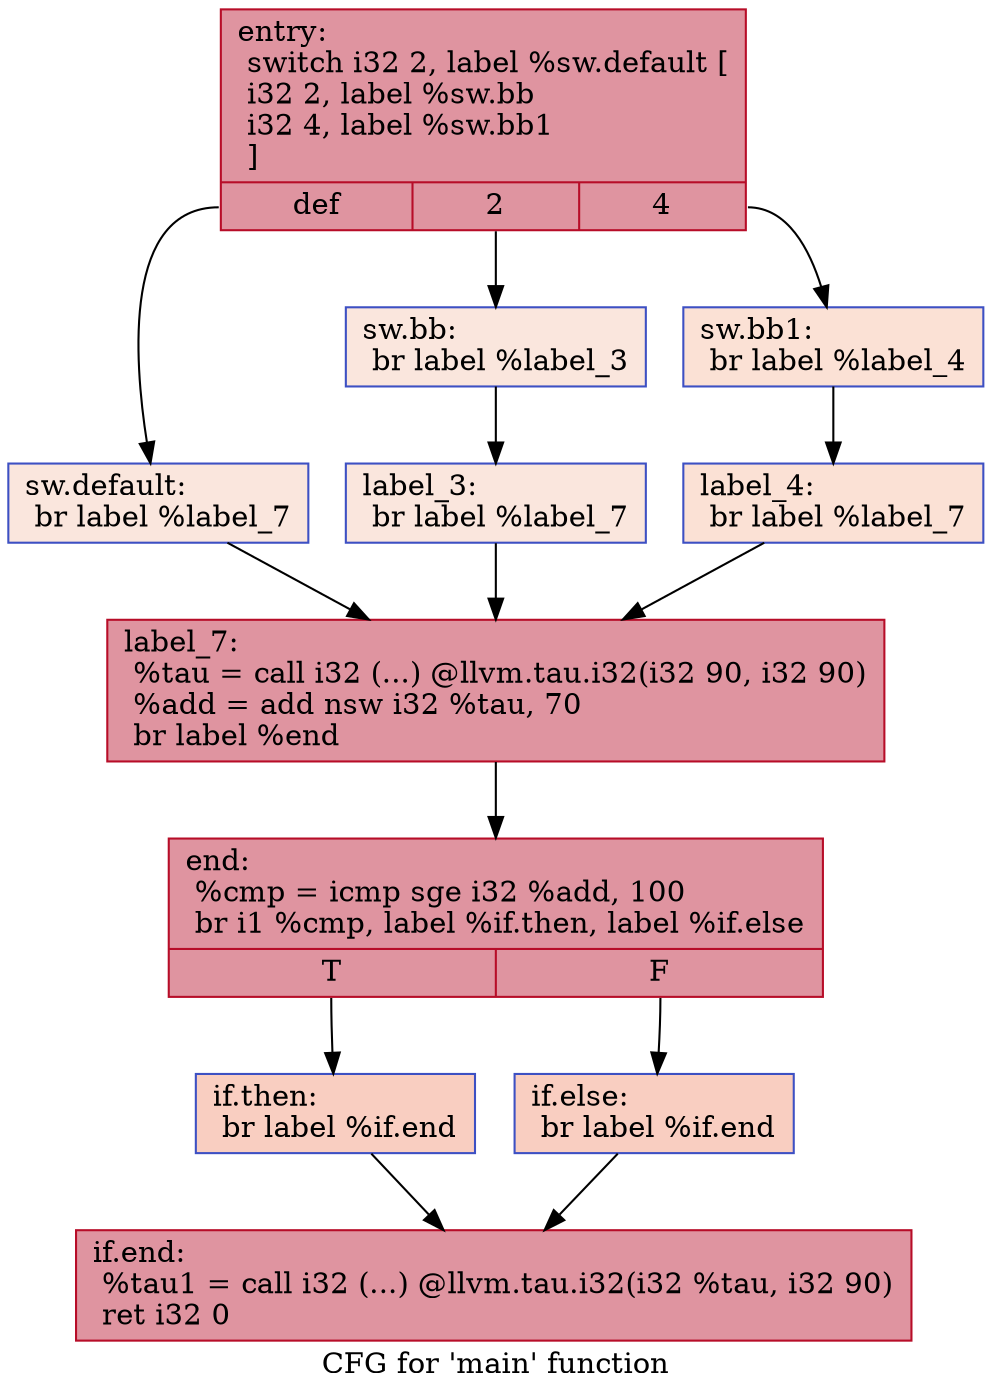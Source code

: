 digraph "CFG for 'main' function" {
	label="CFG for 'main' function";

	Node0x558cc896c820 [shape=record,color="#b70d28ff", style=filled, fillcolor="#b70d2870",label="{entry:\l  switch i32 2, label %sw.default [\l    i32 2, label %sw.bb\l    i32 4, label %sw.bb1\l  ]\l|{<s0>def|<s1>2|<s2>4}}"];
	Node0x558cc896c820:s0 -> Node0x558cc896c950;
	Node0x558cc896c820:s1 -> Node0x558cc896c9d0;
	Node0x558cc896c820:s2 -> Node0x558cc896ca70;
	Node0x558cc896c9d0 [shape=record,color="#3d50c3ff", style=filled, fillcolor="#f3c7b170",label="{sw.bb:                                            \l  br label %label_3\l}"];
	Node0x558cc896c9d0 -> Node0x558cc896cc00;
	Node0x558cc896ca70 [shape=record,color="#3d50c3ff", style=filled, fillcolor="#f7bca170",label="{sw.bb1:                                           \l  br label %label_4\l}"];
	Node0x558cc896ca70 -> Node0x558cc896cce0;
	Node0x558cc896c950 [shape=record,color="#3d50c3ff", style=filled, fillcolor="#f3c7b170",label="{sw.default:                                       \l  br label %label_7\l}"];
	Node0x558cc896c950 -> Node0x558cc896cdc0;
	Node0x558cc896cc00 [shape=record,color="#3d50c3ff", style=filled, fillcolor="#f3c7b170",label="{label_3:                                          \l  br label %label_7\l}"];
	Node0x558cc896cc00 -> Node0x558cc896cdc0;
	Node0x558cc896cce0 [shape=record,color="#3d50c3ff", style=filled, fillcolor="#f7bca170",label="{label_4:                                          \l  br label %label_7\l}"];
	Node0x558cc896cce0 -> Node0x558cc896cdc0;
	Node0x558cc896cdc0 [shape=record,color="#b70d28ff", style=filled, fillcolor="#b70d2870",label="{label_7:                                          \l  %tau = call i32 (...) @llvm.tau.i32(i32 90, i32 90)\l  %add = add nsw i32 %tau, 70\l  br label %end\l}"];
	Node0x558cc896cdc0 -> Node0x558cc896d280;
	Node0x558cc896d280 [shape=record,color="#b70d28ff", style=filled, fillcolor="#b70d2870",label="{end:                                              \l  %cmp = icmp sge i32 %add, 100\l  br i1 %cmp, label %if.then, label %if.else\l|{<s0>T|<s1>F}}"];
	Node0x558cc896d280:s0 -> Node0x558cc896d440;
	Node0x558cc896d280:s1 -> Node0x558cc896d4b0;
	Node0x558cc896d440 [shape=record,color="#3d50c3ff", style=filled, fillcolor="#f2907270",label="{if.then:                                          \l  br label %if.end\l}"];
	Node0x558cc896d440 -> Node0x558cc896d770;
	Node0x558cc896d4b0 [shape=record,color="#3d50c3ff", style=filled, fillcolor="#f2907270",label="{if.else:                                          \l  br label %if.end\l}"];
	Node0x558cc896d4b0 -> Node0x558cc896d770;
	Node0x558cc896d770 [shape=record,color="#b70d28ff", style=filled, fillcolor="#b70d2870",label="{if.end:                                           \l  %tau1 = call i32 (...) @llvm.tau.i32(i32 %tau, i32 90)\l  ret i32 0\l}"];
}
